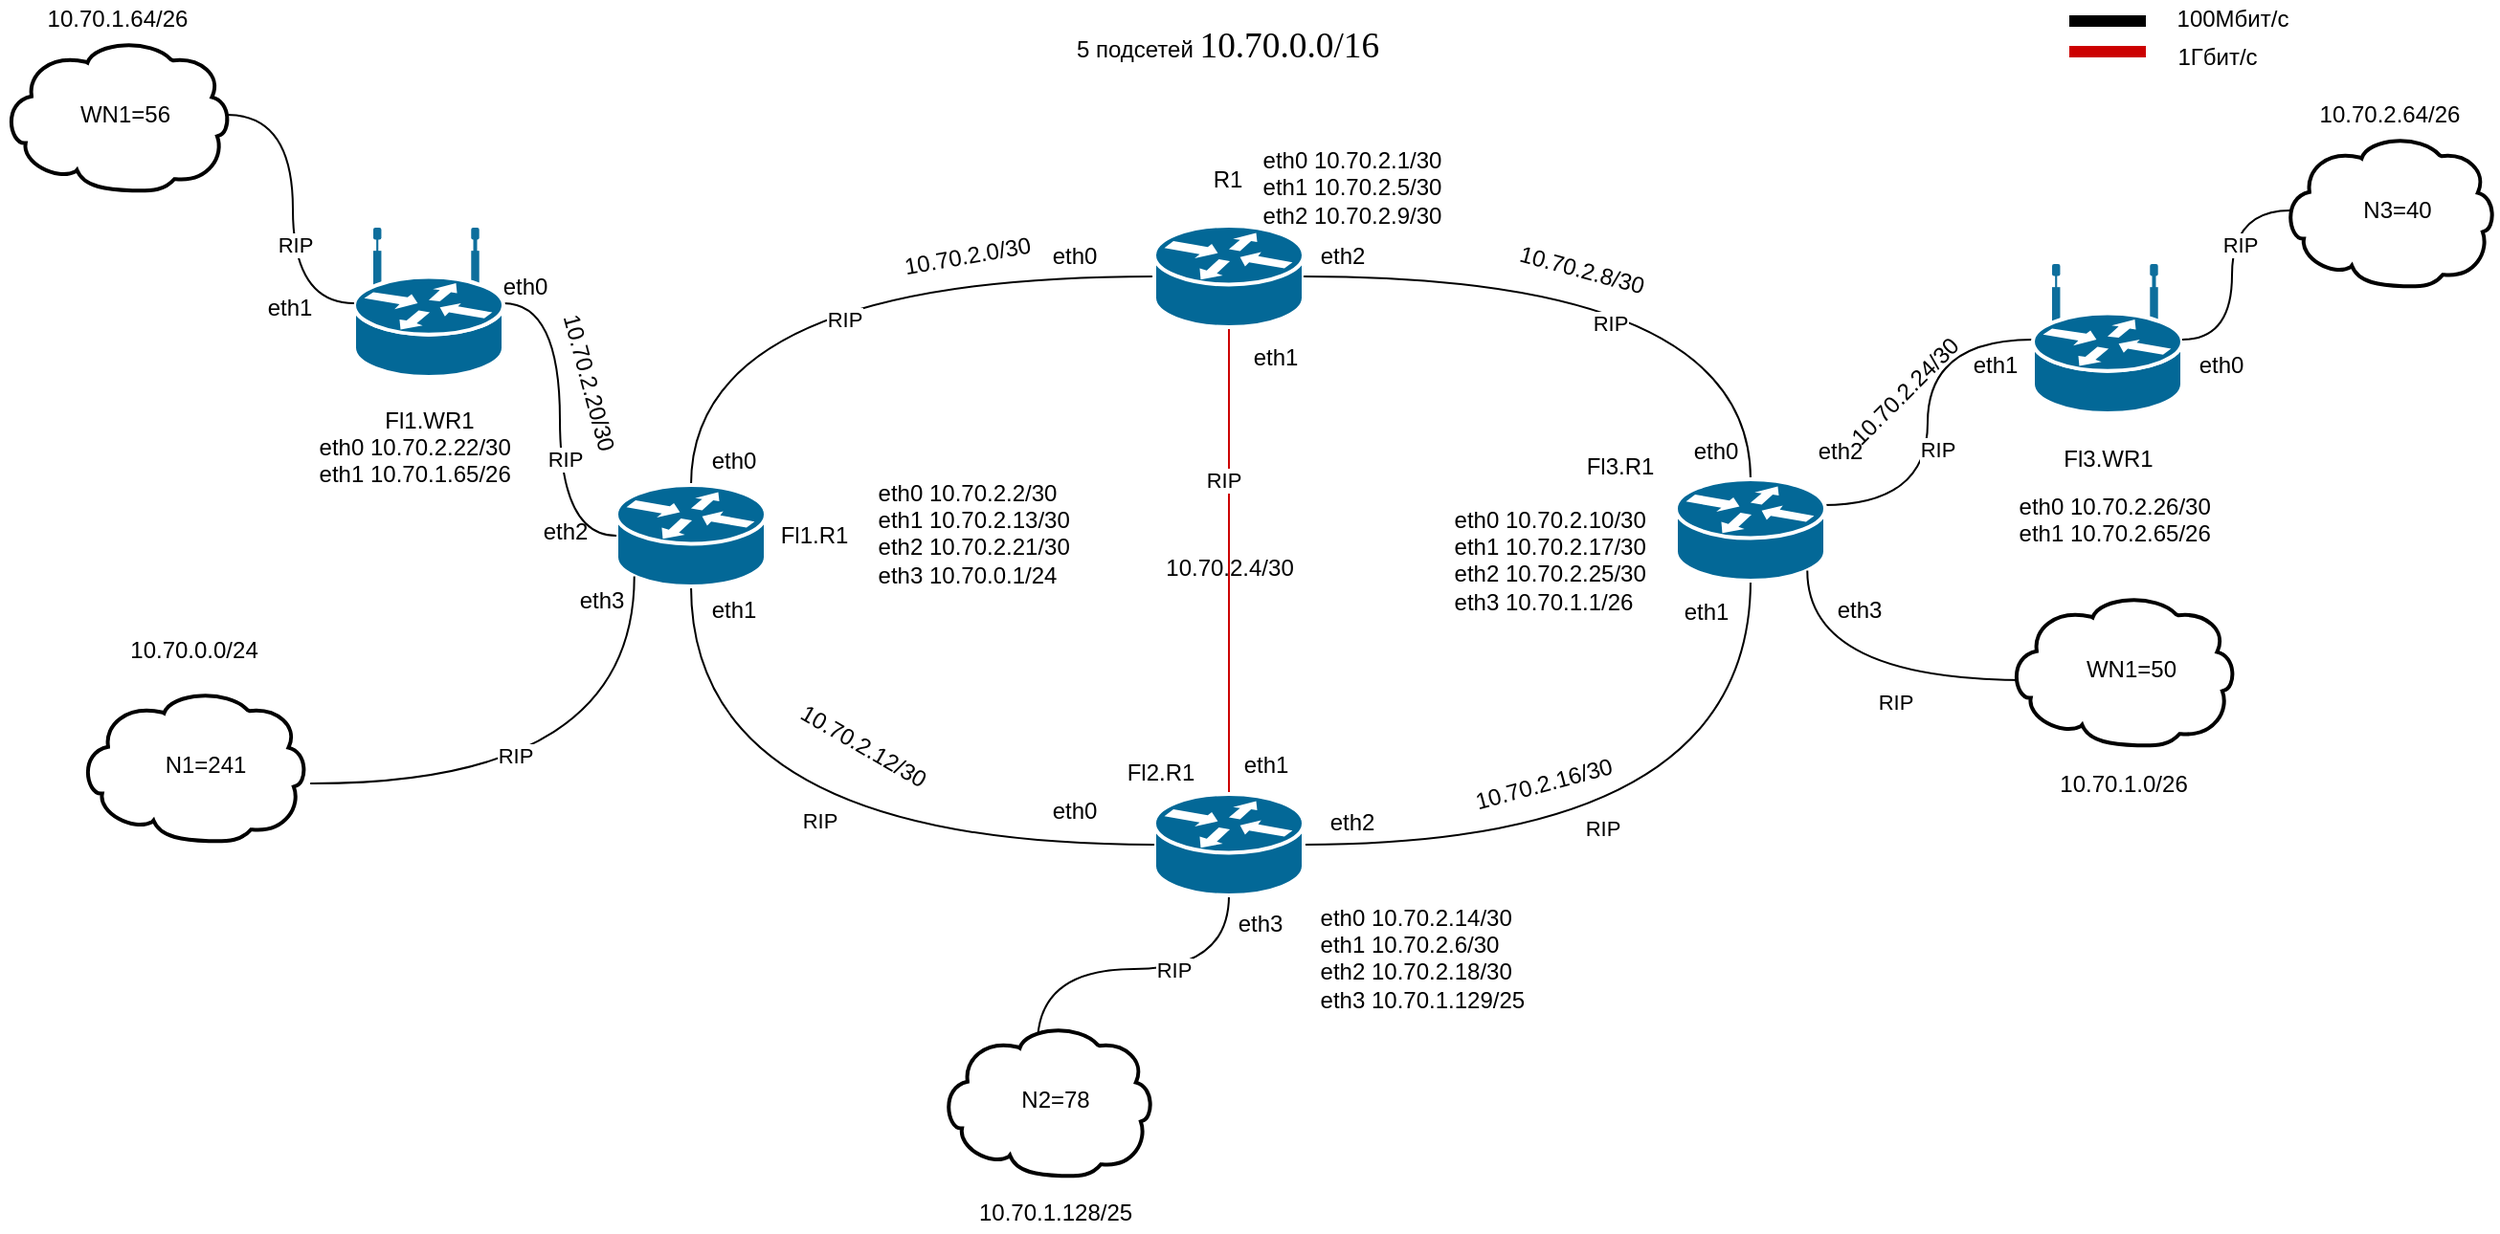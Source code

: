 <mxfile version="14.1.8" type="github">
  <diagram id="Fh6i7QP5dPSacI5DkrBE" name="Page-1">
    <mxGraphModel dx="3429" dy="424" grid="1" gridSize="10" guides="1" tooltips="1" connect="1" arrows="1" fold="1" page="1" pageScale="1" pageWidth="1169" pageHeight="827" math="0" shadow="0">
      <root>
        <mxCell id="0" />
        <mxCell id="1" parent="0" />
        <mxCell id="GzetsZCdC6ZMWqAkh9Ud-10" style="edgeStyle=orthogonalEdgeStyle;curved=1;rounded=0;orthogonalLoop=1;jettySize=auto;html=1;exitX=0;exitY=0.5;exitDx=0;exitDy=0;exitPerimeter=0;endArrow=none;endFill=0;" parent="1" source="GzetsZCdC6ZMWqAkh9Ud-2" target="GzetsZCdC6ZMWqAkh9Ud-5" edge="1">
          <mxGeometry relative="1" as="geometry" />
        </mxCell>
        <mxCell id="kXMn23U2F6VKT5eg1QyO-20" value="RIP" style="edgeLabel;html=1;align=center;verticalAlign=middle;resizable=0;points=[];" vertex="1" connectable="0" parent="GzetsZCdC6ZMWqAkh9Ud-10">
          <mxGeometry x="-0.078" y="22" relative="1" as="geometry">
            <mxPoint as="offset" />
          </mxGeometry>
        </mxCell>
        <mxCell id="GzetsZCdC6ZMWqAkh9Ud-14" style="edgeStyle=orthogonalEdgeStyle;curved=1;rounded=0;orthogonalLoop=1;jettySize=auto;html=1;exitX=0.5;exitY=1;exitDx=0;exitDy=0;exitPerimeter=0;entryX=0.5;entryY=0;entryDx=0;entryDy=0;entryPerimeter=0;endArrow=none;endFill=0;strokeColor=#CC0000;" parent="1" source="GzetsZCdC6ZMWqAkh9Ud-2" target="GzetsZCdC6ZMWqAkh9Ud-3" edge="1">
          <mxGeometry relative="1" as="geometry" />
        </mxCell>
        <mxCell id="kXMn23U2F6VKT5eg1QyO-27" value="RIP" style="edgeLabel;html=1;align=center;verticalAlign=middle;resizable=0;points=[];" vertex="1" connectable="0" parent="GzetsZCdC6ZMWqAkh9Ud-14">
          <mxGeometry x="-0.335" y="-3" relative="1" as="geometry">
            <mxPoint y="-1" as="offset" />
          </mxGeometry>
        </mxCell>
        <mxCell id="GzetsZCdC6ZMWqAkh9Ud-2" value="" style="shape=mxgraph.cisco.routers.router;html=1;pointerEvents=1;dashed=0;fillColor=#036897;strokeColor=#ffffff;strokeWidth=2;verticalLabelPosition=bottom;verticalAlign=top;align=center;outlineConnect=0;" parent="1" vertex="1">
          <mxGeometry x="-678" y="244" width="78" height="53" as="geometry" />
        </mxCell>
        <mxCell id="GzetsZCdC6ZMWqAkh9Ud-6" style="edgeStyle=orthogonalEdgeStyle;rounded=0;orthogonalLoop=1;jettySize=auto;html=1;exitX=0.5;exitY=0;exitDx=0;exitDy=0;exitPerimeter=0;" parent="1" source="GzetsZCdC6ZMWqAkh9Ud-3" edge="1">
          <mxGeometry relative="1" as="geometry">
            <mxPoint x="-640.571" y="562" as="targetPoint" />
          </mxGeometry>
        </mxCell>
        <mxCell id="GzetsZCdC6ZMWqAkh9Ud-12" style="edgeStyle=orthogonalEdgeStyle;curved=1;rounded=0;orthogonalLoop=1;jettySize=auto;html=1;exitX=1;exitY=0.5;exitDx=0;exitDy=0;exitPerimeter=0;entryX=0.5;entryY=1;entryDx=0;entryDy=0;entryPerimeter=0;endArrow=none;endFill=0;" parent="1" source="GzetsZCdC6ZMWqAkh9Ud-3" target="GzetsZCdC6ZMWqAkh9Ud-4" edge="1">
          <mxGeometry relative="1" as="geometry" />
        </mxCell>
        <mxCell id="kXMn23U2F6VKT5eg1QyO-26" value="RIP" style="edgeLabel;html=1;align=center;verticalAlign=middle;resizable=0;points=[];" vertex="1" connectable="0" parent="GzetsZCdC6ZMWqAkh9Ud-12">
          <mxGeometry x="-0.164" y="9" relative="1" as="geometry">
            <mxPoint as="offset" />
          </mxGeometry>
        </mxCell>
        <mxCell id="GzetsZCdC6ZMWqAkh9Ud-37" style="edgeStyle=orthogonalEdgeStyle;curved=1;rounded=0;orthogonalLoop=1;jettySize=auto;html=1;exitX=0.5;exitY=1;exitDx=0;exitDy=0;exitPerimeter=0;entryX=0.5;entryY=0;entryDx=0;entryDy=0;entryPerimeter=0;endArrow=none;endFill=0;strokeColor=#000000;" parent="1" source="GzetsZCdC6ZMWqAkh9Ud-3" edge="1">
          <mxGeometry relative="1" as="geometry">
            <mxPoint x="-739" y="671" as="targetPoint" />
          </mxGeometry>
        </mxCell>
        <mxCell id="kXMn23U2F6VKT5eg1QyO-29" value="RIP" style="edgeLabel;html=1;align=center;verticalAlign=middle;resizable=0;points=[];" vertex="1" connectable="0" parent="GzetsZCdC6ZMWqAkh9Ud-37">
          <mxGeometry x="-0.227" relative="1" as="geometry">
            <mxPoint as="offset" />
          </mxGeometry>
        </mxCell>
        <mxCell id="GzetsZCdC6ZMWqAkh9Ud-3" value="" style="shape=mxgraph.cisco.routers.router;html=1;pointerEvents=1;dashed=0;fillColor=#036897;strokeColor=#ffffff;strokeWidth=2;verticalLabelPosition=bottom;verticalAlign=top;align=center;outlineConnect=0;" parent="1" vertex="1">
          <mxGeometry x="-678" y="541" width="78" height="53" as="geometry" />
        </mxCell>
        <mxCell id="GzetsZCdC6ZMWqAkh9Ud-13" style="edgeStyle=orthogonalEdgeStyle;curved=1;rounded=0;orthogonalLoop=1;jettySize=auto;html=1;exitX=0.5;exitY=0;exitDx=0;exitDy=0;exitPerimeter=0;entryX=1;entryY=0.5;entryDx=0;entryDy=0;entryPerimeter=0;endArrow=none;endFill=0;" parent="1" source="GzetsZCdC6ZMWqAkh9Ud-4" target="GzetsZCdC6ZMWqAkh9Ud-2" edge="1">
          <mxGeometry relative="1" as="geometry" />
        </mxCell>
        <mxCell id="kXMn23U2F6VKT5eg1QyO-21" value="RIP" style="edgeLabel;html=1;align=center;verticalAlign=middle;resizable=0;points=[];" vertex="1" connectable="0" parent="GzetsZCdC6ZMWqAkh9Ud-13">
          <mxGeometry x="0.058" y="24" relative="1" as="geometry">
            <mxPoint as="offset" />
          </mxGeometry>
        </mxCell>
        <mxCell id="GzetsZCdC6ZMWqAkh9Ud-21" style="edgeStyle=orthogonalEdgeStyle;curved=1;rounded=0;orthogonalLoop=1;jettySize=auto;html=1;entryX=0;entryY=0.5;entryDx=0;entryDy=0;entryPerimeter=0;endArrow=none;endFill=0;strokeColor=#000000;" parent="1" target="GzetsZCdC6ZMWqAkh9Ud-9" edge="1">
          <mxGeometry relative="1" as="geometry">
            <mxPoint x="-330" y="390" as="sourcePoint" />
          </mxGeometry>
        </mxCell>
        <mxCell id="kXMn23U2F6VKT5eg1QyO-24" value="RIP" style="edgeLabel;html=1;align=center;verticalAlign=middle;resizable=0;points=[];" vertex="1" connectable="0" parent="GzetsZCdC6ZMWqAkh9Ud-21">
          <mxGeometry x="-0.129" y="-5" relative="1" as="geometry">
            <mxPoint as="offset" />
          </mxGeometry>
        </mxCell>
        <mxCell id="GzetsZCdC6ZMWqAkh9Ud-4" value="" style="shape=mxgraph.cisco.routers.router;html=1;pointerEvents=1;dashed=0;fillColor=#036897;strokeColor=#ffffff;strokeWidth=2;verticalLabelPosition=bottom;verticalAlign=top;align=center;outlineConnect=0;" parent="1" vertex="1">
          <mxGeometry x="-405.5" y="376.5" width="78" height="53" as="geometry" />
        </mxCell>
        <mxCell id="GzetsZCdC6ZMWqAkh9Ud-11" style="edgeStyle=orthogonalEdgeStyle;curved=1;rounded=0;orthogonalLoop=1;jettySize=auto;html=1;exitX=0.5;exitY=1;exitDx=0;exitDy=0;exitPerimeter=0;entryX=0;entryY=0.5;entryDx=0;entryDy=0;entryPerimeter=0;endArrow=none;endFill=0;" parent="1" source="GzetsZCdC6ZMWqAkh9Ud-5" target="GzetsZCdC6ZMWqAkh9Ud-3" edge="1">
          <mxGeometry relative="1" as="geometry" />
        </mxCell>
        <mxCell id="kXMn23U2F6VKT5eg1QyO-28" value="RIP" style="edgeLabel;html=1;align=center;verticalAlign=middle;resizable=0;points=[];" vertex="1" connectable="0" parent="GzetsZCdC6ZMWqAkh9Ud-11">
          <mxGeometry x="0.069" y="13" relative="1" as="geometry">
            <mxPoint as="offset" />
          </mxGeometry>
        </mxCell>
        <mxCell id="GzetsZCdC6ZMWqAkh9Ud-5" value="" style="shape=mxgraph.cisco.routers.router;html=1;pointerEvents=1;dashed=0;fillColor=#036897;strokeColor=#ffffff;strokeWidth=2;verticalLabelPosition=bottom;verticalAlign=top;align=center;outlineConnect=0;" parent="1" vertex="1">
          <mxGeometry x="-959" y="379.5" width="78" height="53" as="geometry" />
        </mxCell>
        <mxCell id="GzetsZCdC6ZMWqAkh9Ud-22" style="edgeStyle=orthogonalEdgeStyle;curved=1;rounded=0;orthogonalLoop=1;jettySize=auto;html=1;exitX=1;exitY=0.5;exitDx=0;exitDy=0;exitPerimeter=0;entryX=0;entryY=0.5;entryDx=0;entryDy=0;entryPerimeter=0;endArrow=none;endFill=0;strokeColor=#000000;" parent="1" source="GzetsZCdC6ZMWqAkh9Ud-8" target="GzetsZCdC6ZMWqAkh9Ud-5" edge="1">
          <mxGeometry relative="1" as="geometry" />
        </mxCell>
        <mxCell id="kXMn23U2F6VKT5eg1QyO-31" value="RIP" style="edgeLabel;html=1;align=center;verticalAlign=middle;resizable=0;points=[];" vertex="1" connectable="0" parent="GzetsZCdC6ZMWqAkh9Ud-22">
          <mxGeometry x="0.225" y="2" relative="1" as="geometry">
            <mxPoint as="offset" />
          </mxGeometry>
        </mxCell>
        <mxCell id="GzetsZCdC6ZMWqAkh9Ud-8" value="" style="shape=mxgraph.cisco.routers.wireless_router;html=1;pointerEvents=1;dashed=0;fillColor=#036897;strokeColor=#ffffff;strokeWidth=2;verticalLabelPosition=bottom;verticalAlign=top;align=center;outlineConnect=0;" parent="1" vertex="1">
          <mxGeometry x="-1096" y="246" width="78" height="77" as="geometry" />
        </mxCell>
        <mxCell id="GzetsZCdC6ZMWqAkh9Ud-9" value="" style="shape=mxgraph.cisco.routers.wireless_router;html=1;pointerEvents=1;dashed=0;fillColor=#036897;strokeColor=#ffffff;strokeWidth=2;verticalLabelPosition=bottom;verticalAlign=top;align=center;outlineConnect=0;" parent="1" vertex="1">
          <mxGeometry x="-219" y="265" width="78" height="77" as="geometry" />
        </mxCell>
        <mxCell id="GzetsZCdC6ZMWqAkh9Ud-16" value="R1" style="text;html=1;align=center;verticalAlign=middle;resizable=0;points=[];autosize=1;" parent="1" vertex="1">
          <mxGeometry x="-655" y="210" width="30" height="20" as="geometry" />
        </mxCell>
        <mxCell id="GzetsZCdC6ZMWqAkh9Ud-17" value="Fl1.R1" style="text;html=1;align=center;verticalAlign=middle;resizable=0;points=[];autosize=1;" parent="1" vertex="1">
          <mxGeometry x="-881" y="396" width="50" height="20" as="geometry" />
        </mxCell>
        <mxCell id="GzetsZCdC6ZMWqAkh9Ud-19" value="Fl2.R1" style="text;html=1;resizable=0;autosize=1;align=center;verticalAlign=middle;points=[];fillColor=none;strokeColor=none;rounded=0;" parent="1" vertex="1">
          <mxGeometry x="-700" y="520" width="50" height="20" as="geometry" />
        </mxCell>
        <mxCell id="GzetsZCdC6ZMWqAkh9Ud-20" value="Fl3.R1" style="text;html=1;resizable=0;autosize=1;align=center;verticalAlign=middle;points=[];fillColor=none;strokeColor=none;rounded=0;" parent="1" vertex="1">
          <mxGeometry x="-460" y="360" width="50" height="20" as="geometry" />
        </mxCell>
        <mxCell id="GzetsZCdC6ZMWqAkh9Ud-23" value="Fl1.WR1" style="text;html=1;resizable=0;autosize=1;align=center;verticalAlign=middle;points=[];fillColor=none;strokeColor=none;rounded=0;" parent="1" vertex="1">
          <mxGeometry x="-1087" y="335.5" width="60" height="20" as="geometry" />
        </mxCell>
        <mxCell id="GzetsZCdC6ZMWqAkh9Ud-24" value="Fl3.WR1" style="text;html=1;resizable=0;autosize=1;align=center;verticalAlign=middle;points=[];fillColor=none;strokeColor=none;rounded=0;" parent="1" vertex="1">
          <mxGeometry x="-210" y="356" width="60" height="20" as="geometry" />
        </mxCell>
        <mxCell id="GzetsZCdC6ZMWqAkh9Ud-41" style="edgeStyle=orthogonalEdgeStyle;curved=1;rounded=0;orthogonalLoop=1;jettySize=auto;html=1;exitX=0.86;exitY=0.85;exitDx=0;exitDy=0;exitPerimeter=0;entryX=0.12;entryY=0.9;entryDx=0;entryDy=0;entryPerimeter=0;endArrow=none;endFill=0;strokeColor=#000000;" parent="1" target="GzetsZCdC6ZMWqAkh9Ud-5" edge="1">
          <mxGeometry relative="1" as="geometry">
            <mxPoint x="-1118.92" y="535.5" as="sourcePoint" />
          </mxGeometry>
        </mxCell>
        <mxCell id="kXMn23U2F6VKT5eg1QyO-30" value="RIP" style="edgeLabel;html=1;align=center;verticalAlign=middle;resizable=0;points=[];" vertex="1" connectable="0" parent="GzetsZCdC6ZMWqAkh9Ud-41">
          <mxGeometry x="-0.235" y="15" relative="1" as="geometry">
            <mxPoint as="offset" />
          </mxGeometry>
        </mxCell>
        <mxCell id="GzetsZCdC6ZMWqAkh9Ud-39" style="edgeStyle=orthogonalEdgeStyle;curved=1;rounded=0;orthogonalLoop=1;jettySize=auto;html=1;exitX=0.98;exitY=0.5;exitDx=0;exitDy=0;exitPerimeter=0;entryX=0;entryY=0.5;entryDx=0;entryDy=0;entryPerimeter=0;endArrow=none;endFill=0;strokeColor=#000000;" parent="1" source="kXMn23U2F6VKT5eg1QyO-2" target="GzetsZCdC6ZMWqAkh9Ud-8" edge="1">
          <mxGeometry relative="1" as="geometry">
            <mxPoint x="-1168.92" y="149.5" as="sourcePoint" />
          </mxGeometry>
        </mxCell>
        <mxCell id="kXMn23U2F6VKT5eg1QyO-32" value="RIP" style="edgeLabel;html=1;align=center;verticalAlign=middle;resizable=0;points=[];" vertex="1" connectable="0" parent="GzetsZCdC6ZMWqAkh9Ud-39">
          <mxGeometry x="0.24" y="1" relative="1" as="geometry">
            <mxPoint as="offset" />
          </mxGeometry>
        </mxCell>
        <mxCell id="GzetsZCdC6ZMWqAkh9Ud-33" style="edgeStyle=orthogonalEdgeStyle;curved=1;rounded=0;orthogonalLoop=1;jettySize=auto;html=1;exitX=0.02;exitY=1;exitDx=0;exitDy=0;exitPerimeter=0;entryX=0.88;entryY=0.9;entryDx=0;entryDy=0;entryPerimeter=0;endArrow=none;endFill=0;" parent="1" target="GzetsZCdC6ZMWqAkh9Ud-4" edge="1">
          <mxGeometry relative="1" as="geometry">
            <mxPoint x="-219.94" y="481.5" as="sourcePoint" />
            <mxPoint x="-276.86" y="532.3" as="targetPoint" />
          </mxGeometry>
        </mxCell>
        <mxCell id="kXMn23U2F6VKT5eg1QyO-23" value="RIP" style="edgeLabel;html=1;align=center;verticalAlign=middle;resizable=0;points=[];" vertex="1" connectable="0" parent="GzetsZCdC6ZMWqAkh9Ud-33">
          <mxGeometry x="-0.195" y="11" relative="1" as="geometry">
            <mxPoint x="-1" as="offset" />
          </mxGeometry>
        </mxCell>
        <mxCell id="GzetsZCdC6ZMWqAkh9Ud-47" value="5 подсетей&amp;nbsp;&lt;span style=&quot;font-size: 14.0pt ; font-family: &amp;#34;times new roman&amp;#34; , serif&quot;&gt;10.70.0.0/16&lt;/span&gt;" style="text;html=1;resizable=0;autosize=1;align=center;verticalAlign=middle;points=[];fillColor=none;strokeColor=none;rounded=0;" parent="1" vertex="1">
          <mxGeometry x="-725" y="140" width="170" height="20" as="geometry" />
        </mxCell>
        <mxCell id="kXMn23U2F6VKT5eg1QyO-1" value="" style="shape=mxgraph.cisco.storage.cloud;html=1;pointerEvents=1;dashed=0;strokeWidth=2;verticalLabelPosition=bottom;verticalAlign=top;align=center;outlineConnect=0;" vertex="1" parent="1">
          <mxGeometry x="-1240" y="486" width="120" height="80" as="geometry" />
        </mxCell>
        <mxCell id="kXMn23U2F6VKT5eg1QyO-2" value="" style="shape=mxgraph.cisco.storage.cloud;html=1;pointerEvents=1;dashed=0;strokeWidth=2;verticalLabelPosition=bottom;verticalAlign=top;align=center;outlineConnect=0;" vertex="1" parent="1">
          <mxGeometry x="-1280" y="146" width="120" height="80" as="geometry" />
        </mxCell>
        <mxCell id="kXMn23U2F6VKT5eg1QyO-3" value="" style="shape=mxgraph.cisco.storage.cloud;html=1;pointerEvents=1;dashed=0;strokeWidth=2;verticalLabelPosition=bottom;verticalAlign=top;align=center;outlineConnect=0;" vertex="1" parent="1">
          <mxGeometry x="-790" y="661" width="112" height="80" as="geometry" />
        </mxCell>
        <mxCell id="GzetsZCdC6ZMWqAkh9Ud-44" value="N2=78" style="text;html=1;resizable=0;autosize=1;align=center;verticalAlign=middle;points=[];fillColor=none;strokeColor=none;rounded=0;" parent="1" vertex="1">
          <mxGeometry x="-755" y="691" width="50" height="20" as="geometry" />
        </mxCell>
        <mxCell id="kXMn23U2F6VKT5eg1QyO-6" value="N1=241" style="text;html=1;resizable=0;autosize=1;align=center;verticalAlign=middle;points=[];fillColor=none;strokeColor=none;rounded=0;" vertex="1" parent="1">
          <mxGeometry x="-1204" y="516" width="60" height="20" as="geometry" />
        </mxCell>
        <mxCell id="kXMn23U2F6VKT5eg1QyO-7" value="WN1=56" style="text;html=1;resizable=0;autosize=1;align=center;verticalAlign=middle;points=[];fillColor=none;strokeColor=none;rounded=0;" vertex="1" parent="1">
          <mxGeometry x="-1246" y="176" width="60" height="20" as="geometry" />
        </mxCell>
        <mxCell id="kXMn23U2F6VKT5eg1QyO-9" value="" style="shape=mxgraph.cisco.storage.cloud;html=1;pointerEvents=1;dashed=0;strokeWidth=2;verticalLabelPosition=bottom;verticalAlign=top;align=center;outlineConnect=0;" vertex="1" parent="1">
          <mxGeometry x="-232.5" y="436" width="120" height="80" as="geometry" />
        </mxCell>
        <mxCell id="kXMn23U2F6VKT5eg1QyO-10" value="WN1=50" style="text;html=1;resizable=0;autosize=1;align=center;verticalAlign=middle;points=[];fillColor=none;strokeColor=none;rounded=0;" vertex="1" parent="1">
          <mxGeometry x="-198.5" y="466" width="60" height="20" as="geometry" />
        </mxCell>
        <mxCell id="kXMn23U2F6VKT5eg1QyO-11" value="" style="shape=mxgraph.cisco.storage.cloud;html=1;pointerEvents=1;dashed=0;strokeWidth=2;verticalLabelPosition=bottom;verticalAlign=top;align=center;outlineConnect=0;" vertex="1" parent="1">
          <mxGeometry x="-89" y="196" width="112" height="80" as="geometry" />
        </mxCell>
        <mxCell id="kXMn23U2F6VKT5eg1QyO-12" value="N3=40" style="text;html=1;resizable=0;autosize=1;align=center;verticalAlign=middle;points=[];fillColor=none;strokeColor=none;rounded=0;" vertex="1" parent="1">
          <mxGeometry x="-54" y="226" width="50" height="20" as="geometry" />
        </mxCell>
        <mxCell id="kXMn23U2F6VKT5eg1QyO-13" value="eth0" style="text;html=1;align=center;verticalAlign=middle;resizable=0;points=[];autosize=1;" vertex="1" parent="1">
          <mxGeometry x="-740" y="250" width="40" height="20" as="geometry" />
        </mxCell>
        <mxCell id="kXMn23U2F6VKT5eg1QyO-14" value="eth0" style="text;html=1;align=center;verticalAlign=middle;resizable=0;points=[];autosize=1;" vertex="1" parent="1">
          <mxGeometry x="-918" y="357" width="40" height="20" as="geometry" />
        </mxCell>
        <mxCell id="kXMn23U2F6VKT5eg1QyO-17" value="eth2" style="text;html=1;align=center;verticalAlign=middle;resizable=0;points=[];autosize=1;" vertex="1" parent="1">
          <mxGeometry x="-600" y="250" width="40" height="20" as="geometry" />
        </mxCell>
        <mxCell id="kXMn23U2F6VKT5eg1QyO-19" value="eth0 10.70.2.1/30&lt;br&gt;eth1 10.70.2.5/30&lt;br&gt;eth2 10.70.2.9/30&lt;br&gt;&lt;span style=&quot;color: rgba(0 , 0 , 0 , 0) ; font-family: monospace ; font-size: 0px&quot;&gt;%3CmxGraphModel%3E%3Croot%3E%3CmxCell%20id%3D%220%22%2F%3E%3CmxCell%20id%3D%221%22%20parent%3D%220%22%2F%3E%3CmxCell%20id%3D%222%22%20value%3D%22eth1%22%20style%3D%22text%3Bhtml%3D1%3Balign%3Dcenter%3BverticalAlign%3Dmiddle%3Bresizable%3D0%3Bpoints%3D%5B%5D%3Bautosize%3D1%3B%22%20vertex%3D%221%22%20parent%3D%221%22%3E%3CmxGeometry%20x%3D%22-600%22%20y%3D%22248.5%22%20width%3D%2240%22%20height%3D%2220%22%20as%3D%22geometry%22%2F%3E%3C%2FmxCell%3E%3C%2Froot%3E%3C%2FmxGraphModel%3E&lt;/span&gt;" style="text;html=1;align=center;verticalAlign=middle;resizable=0;points=[];autosize=1;" vertex="1" parent="1">
          <mxGeometry x="-630" y="196" width="110" height="70" as="geometry" />
        </mxCell>
        <mxCell id="GzetsZCdC6ZMWqAkh9Ud-36" style="edgeStyle=orthogonalEdgeStyle;curved=1;rounded=0;orthogonalLoop=1;jettySize=auto;html=1;exitX=0.04;exitY=0.5;exitDx=0;exitDy=0;exitPerimeter=0;entryX=1;entryY=0.5;entryDx=0;entryDy=0;entryPerimeter=0;endArrow=none;endFill=0;strokeColor=#000000;" parent="1" source="kXMn23U2F6VKT5eg1QyO-11" target="GzetsZCdC6ZMWqAkh9Ud-9" edge="1">
          <mxGeometry relative="1" as="geometry">
            <mxPoint x="-107.44" y="240" as="sourcePoint" />
          </mxGeometry>
        </mxCell>
        <mxCell id="kXMn23U2F6VKT5eg1QyO-33" value="RIP" style="edgeLabel;html=1;align=center;verticalAlign=middle;resizable=0;points=[];" vertex="1" connectable="0" parent="GzetsZCdC6ZMWqAkh9Ud-36">
          <mxGeometry x="-0.205" y="4" relative="1" as="geometry">
            <mxPoint y="-1" as="offset" />
          </mxGeometry>
        </mxCell>
        <mxCell id="kXMn23U2F6VKT5eg1QyO-34" value="eth1" style="text;html=1;align=center;verticalAlign=middle;resizable=0;points=[];autosize=1;" vertex="1" parent="1">
          <mxGeometry x="-918" y="435" width="40" height="20" as="geometry" />
        </mxCell>
        <mxCell id="kXMn23U2F6VKT5eg1QyO-36" value="eth2" style="text;html=1;align=center;verticalAlign=middle;resizable=0;points=[];autosize=1;" vertex="1" parent="1">
          <mxGeometry x="-1006" y="393.5" width="40" height="20" as="geometry" />
        </mxCell>
        <mxCell id="kXMn23U2F6VKT5eg1QyO-37" value="eth0" style="text;html=1;align=center;verticalAlign=middle;resizable=0;points=[];autosize=1;" vertex="1" parent="1">
          <mxGeometry x="-1027" y="266" width="40" height="20" as="geometry" />
        </mxCell>
        <mxCell id="kXMn23U2F6VKT5eg1QyO-38" value="eth3" style="text;html=1;align=center;verticalAlign=middle;resizable=0;points=[];autosize=1;" vertex="1" parent="1">
          <mxGeometry x="-987" y="430" width="40" height="20" as="geometry" />
        </mxCell>
        <mxCell id="kXMn23U2F6VKT5eg1QyO-43" value="eth0 10.70.2.2/30&lt;br&gt;&amp;nbsp; eth1 10.70.2.13/30&lt;br&gt;&amp;nbsp; eth2 10.70.2.21/30&lt;br&gt;eth3 10.70.0.1/24&lt;br&gt;&lt;span style=&quot;color: rgba(0 , 0 , 0 , 0) ; font-family: monospace ; font-size: 0px&quot;&gt;%3CmxGraphModel%3E%3Croot%3E%3CmxCell%20id%3D%220%22%2F%3E%3CmxCell%20id%3D%221%22%20parent%3D%220%22%2F%3E%3CmxCell%20id%3D%222%22%20value%3D%22eth1%22%20style%3D%22text%3Bhtml%3D1%3Balign%3Dcenter%3BverticalAlign%3Dmiddle%3Bresizable%3D0%3Bpoints%3D%5B%5D%3Bautosize%3D1%3B%22%20vertex%3D%221%22%20parent%3D%221%22%3E%3CmxGeometry%20x%3D%22-600%22%20y%3D%22248.5%22%20width%3D%2240%22%20height%3D%2220%22%20as%3D%22geometry%22%2F%3E%3C%2FmxCell%3E%3C%2Froot%3E%3C%2FmxGraphModel%3E&lt;/span&gt;" style="text;html=1;align=center;verticalAlign=middle;resizable=0;points=[];autosize=1;" vertex="1" parent="1">
          <mxGeometry x="-836" y="371.5" width="120" height="80" as="geometry" />
        </mxCell>
        <mxCell id="kXMn23U2F6VKT5eg1QyO-44" value="eth0" style="text;html=1;align=center;verticalAlign=middle;resizable=0;points=[];autosize=1;" vertex="1" parent="1">
          <mxGeometry x="-740" y="540" width="40" height="20" as="geometry" />
        </mxCell>
        <mxCell id="kXMn23U2F6VKT5eg1QyO-47" value="eth1" style="text;html=1;align=center;verticalAlign=middle;resizable=0;points=[];autosize=1;" vertex="1" parent="1">
          <mxGeometry x="-640" y="516" width="40" height="20" as="geometry" />
        </mxCell>
        <mxCell id="kXMn23U2F6VKT5eg1QyO-49" value="eth2" style="text;html=1;align=center;verticalAlign=middle;resizable=0;points=[];autosize=1;" vertex="1" parent="1">
          <mxGeometry x="-595" y="545.5" width="40" height="20" as="geometry" />
        </mxCell>
        <mxCell id="kXMn23U2F6VKT5eg1QyO-51" value="&amp;nbsp; eth0 10.70.2.14/30&lt;br&gt;eth1 10.70.2.6/30&lt;br&gt;&amp;nbsp; eth2 10.70.2.18/30&lt;br&gt;&amp;nbsp; &amp;nbsp; eth3 10.70.1.129/25&lt;br&gt;&lt;span style=&quot;color: rgba(0 , 0 , 0 , 0) ; font-family: monospace ; font-size: 0px&quot;&gt;%3CmxGraphModel%3E%3Croot%3E%3CmxCell%20id%3D%220%22%2F%3E%3CmxCell%20id%3D%221%22%20parent%3D%220%22%2F%3E%3CmxCell%20id%3D%222%22%20value%3D%22eth1%22%20style%3D%22text%3Bhtml%3D1%3Balign%3Dcenter%3BverticalAlign%3Dmiddle%3Bresizable%3D0%3Bpoints%3D%5B%5D%3Bautosize%3D1%3B%22%20vertex%3D%221%22%20parent%3D%221%22%3E%3CmxGeometry%20x%3D%22-600%22%20y%3D%22248.5%22%20width%3D%2240%22%20height%3D%2220%22%20as%3D%22geometry%22%2F%3E%3C%2FmxCell%3E%3C%2Froot%3E%3C%2FmxGraphModel%3E&lt;/span&gt;" style="text;html=1;align=center;verticalAlign=middle;resizable=0;points=[];autosize=1;" vertex="1" parent="1">
          <mxGeometry x="-615" y="594" width="140" height="80" as="geometry" />
        </mxCell>
        <mxCell id="kXMn23U2F6VKT5eg1QyO-48" value="eth3" style="text;html=1;align=center;verticalAlign=middle;resizable=0;points=[];autosize=1;" vertex="1" parent="1">
          <mxGeometry x="-643" y="599" width="40" height="20" as="geometry" />
        </mxCell>
        <mxCell id="kXMn23U2F6VKT5eg1QyO-54" value="eth1" style="text;html=1;align=center;verticalAlign=middle;resizable=0;points=[];autosize=1;" vertex="1" parent="1">
          <mxGeometry x="-410" y="435.5" width="40" height="20" as="geometry" />
        </mxCell>
        <mxCell id="kXMn23U2F6VKT5eg1QyO-55" value="eth1" style="text;html=1;align=center;verticalAlign=middle;resizable=0;points=[];autosize=1;" vertex="1" parent="1">
          <mxGeometry x="-635" y="303" width="40" height="20" as="geometry" />
        </mxCell>
        <mxCell id="kXMn23U2F6VKT5eg1QyO-56" value="eth0" style="text;html=1;align=center;verticalAlign=middle;resizable=0;points=[];autosize=1;" vertex="1" parent="1">
          <mxGeometry x="-405.5" y="351.5" width="40" height="20" as="geometry" />
        </mxCell>
        <mxCell id="kXMn23U2F6VKT5eg1QyO-57" value="eth2" style="text;html=1;align=center;verticalAlign=middle;resizable=0;points=[];autosize=1;" vertex="1" parent="1">
          <mxGeometry x="-340" y="351.5" width="40" height="20" as="geometry" />
        </mxCell>
        <mxCell id="kXMn23U2F6VKT5eg1QyO-58" value="eth3" style="text;html=1;align=center;verticalAlign=middle;resizable=0;points=[];autosize=1;" vertex="1" parent="1">
          <mxGeometry x="-330" y="435" width="40" height="20" as="geometry" />
        </mxCell>
        <mxCell id="kXMn23U2F6VKT5eg1QyO-59" value="&amp;nbsp; eth0 10.70.2.10/30&lt;br&gt;&amp;nbsp; eth1 10.70.2.17/30&lt;br&gt;&amp;nbsp; eth2 10.70.2.25/30&lt;br&gt;eth3 10.70.1.1/26&lt;br&gt;&lt;span style=&quot;color: rgba(0 , 0 , 0 , 0) ; font-family: monospace ; font-size: 0px&quot;&gt;%3CmxGraphModel%3E%3Croot%3E%3CmxCell%20id%3D%220%22%2F%3E%3CmxCell%20id%3D%221%22%20parent%3D%220%22%2F%3E%3CmxCell%20id%3D%222%22%20value%3D%22eth1%22%20style%3D%22text%3Bhtml%3D1%3Balign%3Dcenter%3BverticalAlign%3Dmiddle%3Bresizable%3D0%3Bpoints%3D%5B%5D%3Bautosize%3D1%3B%22%20vertex%3D%221%22%20parent%3D%221%22%3E%3CmxGeometry%20x%3D%22-600%22%20y%3D%22248.5%22%20width%3D%2240%22%20height%3D%2220%22%20as%3D%22geometry%22%2F%3E%3C%2FmxCell%3E%3C%2Froot%3E%3C%2FmxGraphModel%3E&lt;/span&gt;" style="text;html=1;align=center;verticalAlign=middle;resizable=0;points=[];autosize=1;" vertex="1" parent="1">
          <mxGeometry x="-535.5" y="385.5" width="120" height="80" as="geometry" />
        </mxCell>
        <mxCell id="kXMn23U2F6VKT5eg1QyO-60" value="eth1" style="text;html=1;align=center;verticalAlign=middle;resizable=0;points=[];autosize=1;" vertex="1" parent="1">
          <mxGeometry x="-1150" y="277" width="40" height="20" as="geometry" />
        </mxCell>
        <mxCell id="kXMn23U2F6VKT5eg1QyO-61" value="&amp;nbsp; eth0 10.70.2.22/30&lt;br&gt;&amp;nbsp; eth1 10.70.1.65/26&lt;br&gt;&amp;nbsp;&amp;nbsp;&lt;br&gt;&lt;span style=&quot;color: rgba(0 , 0 , 0 , 0) ; font-family: monospace ; font-size: 0px&quot;&gt;%3CmxGraphModel%3E%3Croot%3E%3CmxCell%20id%3D%220%22%2F%3E%3CmxCell%20id%3D%221%22%20parent%3D%220%22%2F%3E%3CmxCell%20id%3D%222%22%20value%3D%22eth1%22%20style%3D%22text%3Bhtml%3D1%3Balign%3Dcenter%3BverticalAlign%3Dmiddle%3Bresizable%3D0%3Bpoints%3D%5B%5D%3Bautosize%3D1%3B%22%20vertex%3D%221%22%20parent%3D%221%22%3E%3CmxGeometry%20x%3D%22-600%22%20y%3D%22248.5%22%20width%3D%2240%22%20height%3D%2220%22%20as%3D%22geometry%22%2F%3E%3C%2FmxCell%3E%3C%2Froot%3E%3C%2FmxGraphModel%3E&lt;/span&gt;" style="text;html=1;align=center;verticalAlign=middle;resizable=0;points=[];autosize=1;" vertex="1" parent="1">
          <mxGeometry x="-1128" y="346" width="120" height="70" as="geometry" />
        </mxCell>
        <mxCell id="kXMn23U2F6VKT5eg1QyO-62" value="eth1" style="text;html=1;align=center;verticalAlign=middle;resizable=0;points=[];autosize=1;" vertex="1" parent="1">
          <mxGeometry x="-259" y="306.5" width="40" height="20" as="geometry" />
        </mxCell>
        <mxCell id="kXMn23U2F6VKT5eg1QyO-63" value="eth0" style="text;html=1;align=center;verticalAlign=middle;resizable=0;points=[];autosize=1;" vertex="1" parent="1">
          <mxGeometry x="-141" y="306.5" width="40" height="20" as="geometry" />
        </mxCell>
        <mxCell id="kXMn23U2F6VKT5eg1QyO-64" value="&amp;nbsp; eth0 10.70.2.26/30&lt;br&gt;&amp;nbsp; eth1 10.70.2.65/26&lt;br&gt;&amp;nbsp;&amp;nbsp;&lt;br&gt;&lt;span style=&quot;color: rgba(0 , 0 , 0 , 0) ; font-family: monospace ; font-size: 0px&quot;&gt;%3CmxGraphModel%3E%3Croot%3E%3CmxCell%20id%3D%220%22%2F%3E%3CmxCell%20id%3D%221%22%20parent%3D%220%22%2F%3E%3CmxCell%20id%3D%222%22%20value%3D%22eth1%22%20style%3D%22text%3Bhtml%3D1%3Balign%3Dcenter%3BverticalAlign%3Dmiddle%3Bresizable%3D0%3Bpoints%3D%5B%5D%3Bautosize%3D1%3B%22%20vertex%3D%221%22%20parent%3D%221%22%3E%3CmxGeometry%20x%3D%22-600%22%20y%3D%22248.5%22%20width%3D%2240%22%20height%3D%2220%22%20as%3D%22geometry%22%2F%3E%3C%2FmxCell%3E%3C%2Froot%3E%3C%2FmxGraphModel%3E&lt;/span&gt;" style="text;html=1;align=center;verticalAlign=middle;resizable=0;points=[];autosize=1;" vertex="1" parent="1">
          <mxGeometry x="-240" y="376.5" width="120" height="70" as="geometry" />
        </mxCell>
        <mxCell id="kXMn23U2F6VKT5eg1QyO-65" value="10.70.1.64/26" style="text;html=1;resizable=0;autosize=1;align=center;verticalAlign=middle;points=[];fillColor=none;strokeColor=none;rounded=0;" vertex="1" parent="1">
          <mxGeometry x="-1265" y="126" width="90" height="20" as="geometry" />
        </mxCell>
        <mxCell id="kXMn23U2F6VKT5eg1QyO-66" value="10.70.2.20/30" style="text;html=1;align=center;verticalAlign=middle;resizable=0;points=[];autosize=1;rotation=75;" vertex="1" parent="1">
          <mxGeometry x="-1018" y="315.5" width="90" height="20" as="geometry" />
        </mxCell>
        <mxCell id="kXMn23U2F6VKT5eg1QyO-67" value="10.70.0.0/24" style="text;html=1;resizable=0;autosize=1;align=center;verticalAlign=middle;points=[];fillColor=none;strokeColor=none;rounded=0;" vertex="1" parent="1">
          <mxGeometry x="-1220" y="455.5" width="80" height="20" as="geometry" />
        </mxCell>
        <mxCell id="kXMn23U2F6VKT5eg1QyO-68" value="10.70.1.128/25" style="text;html=1;resizable=0;autosize=1;align=center;verticalAlign=middle;points=[];fillColor=none;strokeColor=none;rounded=0;" vertex="1" parent="1">
          <mxGeometry x="-780" y="750" width="100" height="20" as="geometry" />
        </mxCell>
        <mxCell id="kXMn23U2F6VKT5eg1QyO-69" value="10.70.2.16/30" style="text;html=1;resizable=0;autosize=1;align=center;verticalAlign=middle;points=[];fillColor=none;strokeColor=none;rounded=0;rotation=-15;" vertex="1" parent="1">
          <mxGeometry x="-520" y="525.5" width="90" height="20" as="geometry" />
        </mxCell>
        <mxCell id="kXMn23U2F6VKT5eg1QyO-70" value="10.70.2.12/30" style="text;html=1;resizable=0;autosize=1;align=center;verticalAlign=middle;points=[];fillColor=none;strokeColor=none;rounded=0;rotation=30;" vertex="1" parent="1">
          <mxGeometry x="-875" y="505.5" width="90" height="20" as="geometry" />
        </mxCell>
        <mxCell id="kXMn23U2F6VKT5eg1QyO-71" value="10.70.2.0/30" style="text;html=1;resizable=0;autosize=1;align=center;verticalAlign=middle;points=[];fillColor=none;strokeColor=none;rounded=0;rotation=-10;" vertex="1" parent="1">
          <mxGeometry x="-816" y="250" width="80" height="20" as="geometry" />
        </mxCell>
        <mxCell id="kXMn23U2F6VKT5eg1QyO-72" value="10.70.2.8/30" style="text;html=1;resizable=0;autosize=1;align=center;verticalAlign=middle;points=[];fillColor=none;strokeColor=none;rounded=0;rotation=15;" vertex="1" parent="1">
          <mxGeometry x="-495.5" y="257" width="80" height="20" as="geometry" />
        </mxCell>
        <mxCell id="kXMn23U2F6VKT5eg1QyO-73" value="10.70.1.0/26" style="text;html=1;resizable=0;autosize=1;align=center;verticalAlign=middle;points=[];fillColor=none;strokeColor=none;rounded=0;rotation=0;" vertex="1" parent="1">
          <mxGeometry x="-212.5" y="525.5" width="80" height="20" as="geometry" />
        </mxCell>
        <mxCell id="kXMn23U2F6VKT5eg1QyO-77" value="10.70.2.24/30" style="text;html=1;resizable=0;autosize=1;align=center;verticalAlign=middle;points=[];fillColor=none;strokeColor=none;rounded=0;rotation=-45;" vertex="1" parent="1">
          <mxGeometry x="-331" y="321" width="90" height="20" as="geometry" />
        </mxCell>
        <mxCell id="kXMn23U2F6VKT5eg1QyO-78" value="10.70.2.64/26" style="text;html=1;resizable=0;autosize=1;align=center;verticalAlign=middle;points=[];fillColor=none;strokeColor=none;rounded=0;rotation=0;" vertex="1" parent="1">
          <mxGeometry x="-78" y="176" width="90" height="20" as="geometry" />
        </mxCell>
        <mxCell id="kXMn23U2F6VKT5eg1QyO-79" value="100Мбит/с" style="text;html=1;resizable=0;autosize=1;align=center;verticalAlign=middle;points=[];fillColor=none;strokeColor=none;rounded=0;rotation=0;" vertex="1" parent="1">
          <mxGeometry x="-150" y="126" width="70" height="20" as="geometry" />
        </mxCell>
        <mxCell id="kXMn23U2F6VKT5eg1QyO-80" value="1Гбит/с" style="text;html=1;resizable=0;autosize=1;align=center;verticalAlign=middle;points=[];fillColor=none;strokeColor=none;rounded=0;rotation=0;" vertex="1" parent="1">
          <mxGeometry x="-153" y="146" width="60" height="20" as="geometry" />
        </mxCell>
        <mxCell id="kXMn23U2F6VKT5eg1QyO-82" value="" style="endArrow=none;html=1;strokeWidth=6;" edge="1" parent="1">
          <mxGeometry width="50" height="50" relative="1" as="geometry">
            <mxPoint x="-200" y="137" as="sourcePoint" />
            <mxPoint x="-160" y="137" as="targetPoint" />
          </mxGeometry>
        </mxCell>
        <mxCell id="kXMn23U2F6VKT5eg1QyO-83" value="" style="endArrow=none;html=1;strokeWidth=6;strokeColor=#CC0000;" edge="1" parent="1">
          <mxGeometry width="50" height="50" relative="1" as="geometry">
            <mxPoint x="-200" y="153" as="sourcePoint" />
            <mxPoint x="-160" y="153" as="targetPoint" />
          </mxGeometry>
        </mxCell>
        <mxCell id="kXMn23U2F6VKT5eg1QyO-84" value="10.70.2.4/30" style="text;html=1;resizable=0;autosize=1;align=center;verticalAlign=middle;points=[];fillColor=none;strokeColor=none;rounded=0;rotation=0;" vertex="1" parent="1">
          <mxGeometry x="-679" y="412.5" width="80" height="20" as="geometry" />
        </mxCell>
      </root>
    </mxGraphModel>
  </diagram>
</mxfile>
